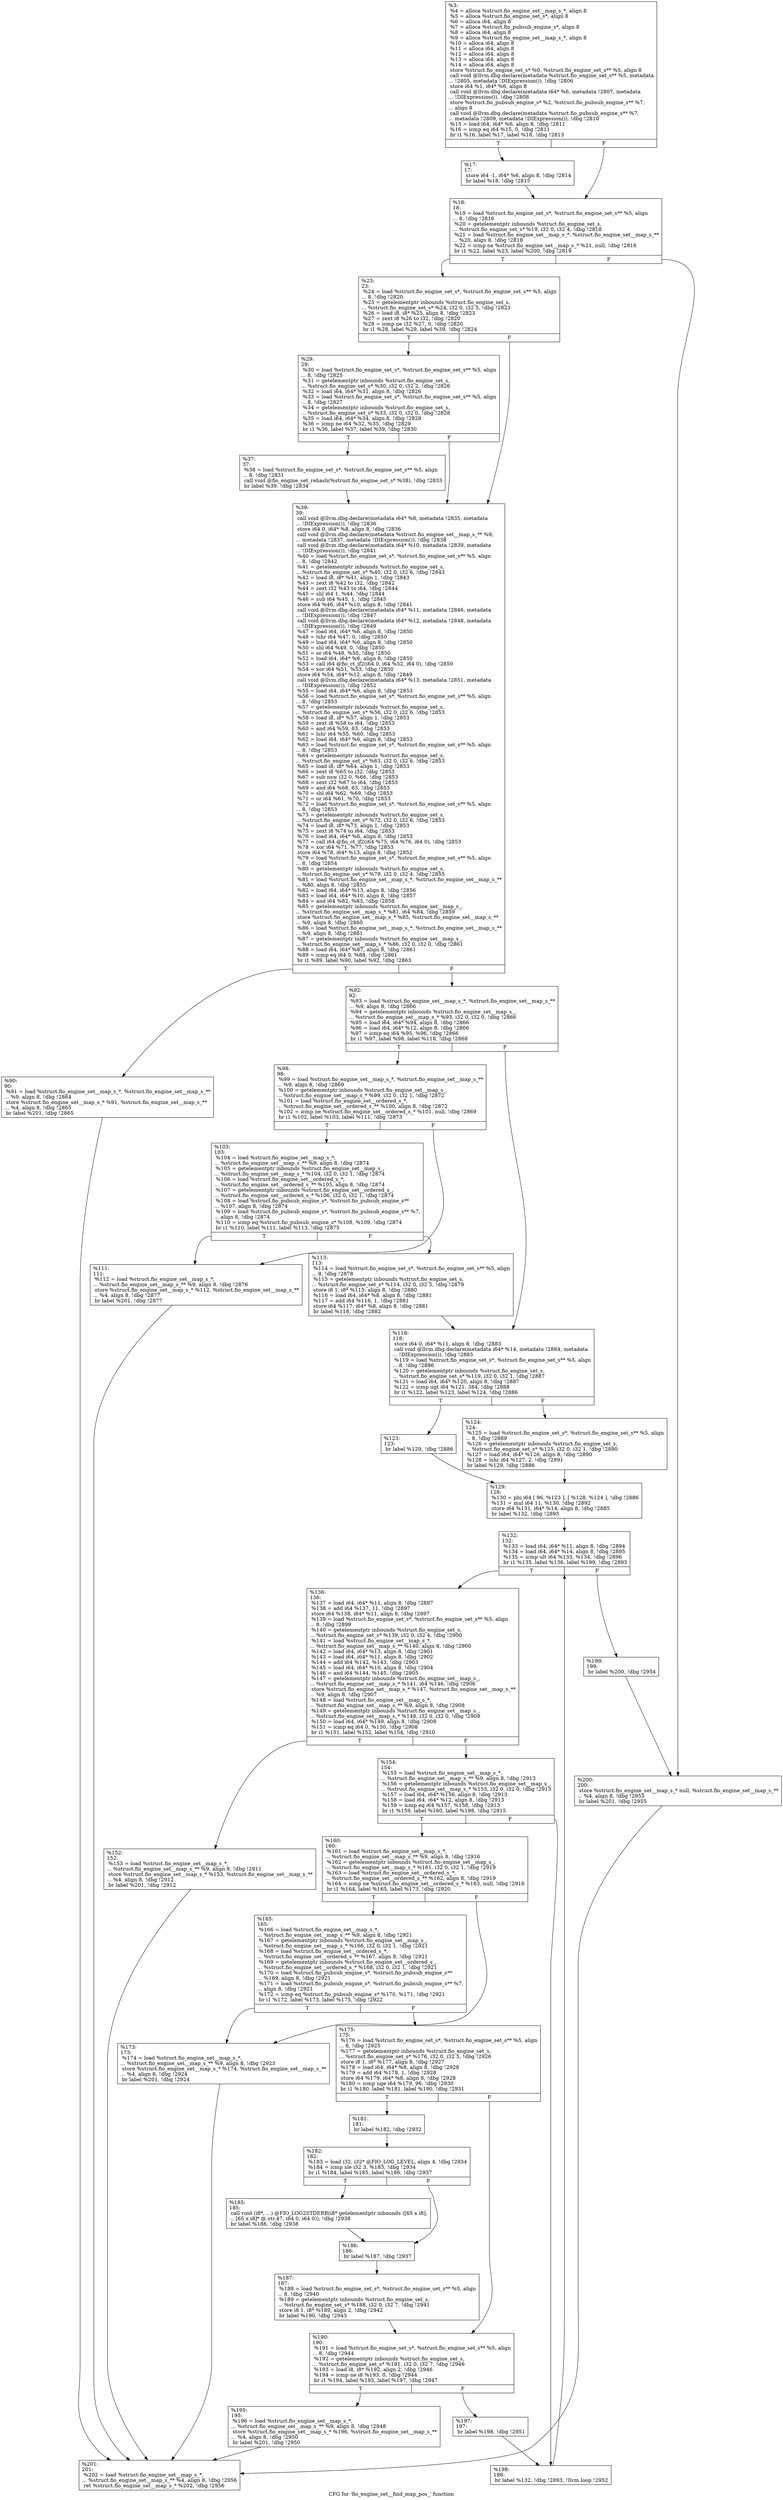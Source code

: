 digraph "CFG for 'fio_engine_set__find_map_pos_' function" {
	label="CFG for 'fio_engine_set__find_map_pos_' function";

	Node0x556851465800 [shape=record,label="{%3:\l  %4 = alloca %struct.fio_engine_set__map_s_*, align 8\l  %5 = alloca %struct.fio_engine_set_s*, align 8\l  %6 = alloca i64, align 8\l  %7 = alloca %struct.fio_pubsub_engine_s*, align 8\l  %8 = alloca i64, align 8\l  %9 = alloca %struct.fio_engine_set__map_s_*, align 8\l  %10 = alloca i64, align 8\l  %11 = alloca i64, align 8\l  %12 = alloca i64, align 8\l  %13 = alloca i64, align 8\l  %14 = alloca i64, align 8\l  store %struct.fio_engine_set_s* %0, %struct.fio_engine_set_s** %5, align 8\l  call void @llvm.dbg.declare(metadata %struct.fio_engine_set_s** %5, metadata\l... !2805, metadata !DIExpression()), !dbg !2806\l  store i64 %1, i64* %6, align 8\l  call void @llvm.dbg.declare(metadata i64* %6, metadata !2807, metadata\l... !DIExpression()), !dbg !2808\l  store %struct.fio_pubsub_engine_s* %2, %struct.fio_pubsub_engine_s** %7,\l... align 8\l  call void @llvm.dbg.declare(metadata %struct.fio_pubsub_engine_s** %7,\l... metadata !2809, metadata !DIExpression()), !dbg !2810\l  %15 = load i64, i64* %6, align 8, !dbg !2811\l  %16 = icmp eq i64 %15, 0, !dbg !2811\l  br i1 %16, label %17, label %18, !dbg !2813\l|{<s0>T|<s1>F}}"];
	Node0x556851465800:s0 -> Node0x5568514658d0;
	Node0x556851465800:s1 -> Node0x556851465920;
	Node0x5568514658d0 [shape=record,label="{%17:\l17:                                               \l  store i64 -1, i64* %6, align 8, !dbg !2814\l  br label %18, !dbg !2815\l}"];
	Node0x5568514658d0 -> Node0x556851465920;
	Node0x556851465920 [shape=record,label="{%18:\l18:                                               \l  %19 = load %struct.fio_engine_set_s*, %struct.fio_engine_set_s** %5, align\l... 8, !dbg !2816\l  %20 = getelementptr inbounds %struct.fio_engine_set_s,\l... %struct.fio_engine_set_s* %19, i32 0, i32 4, !dbg !2818\l  %21 = load %struct.fio_engine_set__map_s_*, %struct.fio_engine_set__map_s_**\l... %20, align 8, !dbg !2818\l  %22 = icmp ne %struct.fio_engine_set__map_s_* %21, null, !dbg !2816\l  br i1 %22, label %23, label %200, !dbg !2819\l|{<s0>T|<s1>F}}"];
	Node0x556851465920:s0 -> Node0x556851465970;
	Node0x556851465920:s1 -> Node0x556851466370;
	Node0x556851465970 [shape=record,label="{%23:\l23:                                               \l  %24 = load %struct.fio_engine_set_s*, %struct.fio_engine_set_s** %5, align\l... 8, !dbg !2820\l  %25 = getelementptr inbounds %struct.fio_engine_set_s,\l... %struct.fio_engine_set_s* %24, i32 0, i32 5, !dbg !2823\l  %26 = load i8, i8* %25, align 8, !dbg !2823\l  %27 = zext i8 %26 to i32, !dbg !2820\l  %28 = icmp ne i32 %27, 0, !dbg !2820\l  br i1 %28, label %29, label %39, !dbg !2824\l|{<s0>T|<s1>F}}"];
	Node0x556851465970:s0 -> Node0x5568514659c0;
	Node0x556851465970:s1 -> Node0x556851465a60;
	Node0x5568514659c0 [shape=record,label="{%29:\l29:                                               \l  %30 = load %struct.fio_engine_set_s*, %struct.fio_engine_set_s** %5, align\l... 8, !dbg !2825\l  %31 = getelementptr inbounds %struct.fio_engine_set_s,\l... %struct.fio_engine_set_s* %30, i32 0, i32 2, !dbg !2826\l  %32 = load i64, i64* %31, align 8, !dbg !2826\l  %33 = load %struct.fio_engine_set_s*, %struct.fio_engine_set_s** %5, align\l... 8, !dbg !2827\l  %34 = getelementptr inbounds %struct.fio_engine_set_s,\l... %struct.fio_engine_set_s* %33, i32 0, i32 0, !dbg !2828\l  %35 = load i64, i64* %34, align 8, !dbg !2828\l  %36 = icmp ne i64 %32, %35, !dbg !2829\l  br i1 %36, label %37, label %39, !dbg !2830\l|{<s0>T|<s1>F}}"];
	Node0x5568514659c0:s0 -> Node0x556851465a10;
	Node0x5568514659c0:s1 -> Node0x556851465a60;
	Node0x556851465a10 [shape=record,label="{%37:\l37:                                               \l  %38 = load %struct.fio_engine_set_s*, %struct.fio_engine_set_s** %5, align\l... 8, !dbg !2831\l  call void @fio_engine_set_rehash(%struct.fio_engine_set_s* %38), !dbg !2833\l  br label %39, !dbg !2834\l}"];
	Node0x556851465a10 -> Node0x556851465a60;
	Node0x556851465a60 [shape=record,label="{%39:\l39:                                               \l  call void @llvm.dbg.declare(metadata i64* %8, metadata !2835, metadata\l... !DIExpression()), !dbg !2836\l  store i64 0, i64* %8, align 8, !dbg !2836\l  call void @llvm.dbg.declare(metadata %struct.fio_engine_set__map_s_** %9,\l... metadata !2837, metadata !DIExpression()), !dbg !2838\l  call void @llvm.dbg.declare(metadata i64* %10, metadata !2839, metadata\l... !DIExpression()), !dbg !2841\l  %40 = load %struct.fio_engine_set_s*, %struct.fio_engine_set_s** %5, align\l... 8, !dbg !2842\l  %41 = getelementptr inbounds %struct.fio_engine_set_s,\l... %struct.fio_engine_set_s* %40, i32 0, i32 6, !dbg !2843\l  %42 = load i8, i8* %41, align 1, !dbg !2843\l  %43 = zext i8 %42 to i32, !dbg !2842\l  %44 = zext i32 %43 to i64, !dbg !2844\l  %45 = shl i64 1, %44, !dbg !2844\l  %46 = sub i64 %45, 1, !dbg !2845\l  store i64 %46, i64* %10, align 8, !dbg !2841\l  call void @llvm.dbg.declare(metadata i64* %11, metadata !2846, metadata\l... !DIExpression()), !dbg !2847\l  call void @llvm.dbg.declare(metadata i64* %12, metadata !2848, metadata\l... !DIExpression()), !dbg !2849\l  %47 = load i64, i64* %6, align 8, !dbg !2850\l  %48 = lshr i64 %47, 0, !dbg !2850\l  %49 = load i64, i64* %6, align 8, !dbg !2850\l  %50 = shl i64 %49, 0, !dbg !2850\l  %51 = or i64 %48, %50, !dbg !2850\l  %52 = load i64, i64* %6, align 8, !dbg !2850\l  %53 = call i64 @fio_ct_if2(i64 0, i64 %52, i64 0), !dbg !2850\l  %54 = xor i64 %51, %53, !dbg !2850\l  store i64 %54, i64* %12, align 8, !dbg !2849\l  call void @llvm.dbg.declare(metadata i64* %13, metadata !2851, metadata\l... !DIExpression()), !dbg !2852\l  %55 = load i64, i64* %6, align 8, !dbg !2853\l  %56 = load %struct.fio_engine_set_s*, %struct.fio_engine_set_s** %5, align\l... 8, !dbg !2853\l  %57 = getelementptr inbounds %struct.fio_engine_set_s,\l... %struct.fio_engine_set_s* %56, i32 0, i32 6, !dbg !2853\l  %58 = load i8, i8* %57, align 1, !dbg !2853\l  %59 = zext i8 %58 to i64, !dbg !2853\l  %60 = and i64 %59, 63, !dbg !2853\l  %61 = lshr i64 %55, %60, !dbg !2853\l  %62 = load i64, i64* %6, align 8, !dbg !2853\l  %63 = load %struct.fio_engine_set_s*, %struct.fio_engine_set_s** %5, align\l... 8, !dbg !2853\l  %64 = getelementptr inbounds %struct.fio_engine_set_s,\l... %struct.fio_engine_set_s* %63, i32 0, i32 6, !dbg !2853\l  %65 = load i8, i8* %64, align 1, !dbg !2853\l  %66 = zext i8 %65 to i32, !dbg !2853\l  %67 = sub nsw i32 0, %66, !dbg !2853\l  %68 = sext i32 %67 to i64, !dbg !2853\l  %69 = and i64 %68, 63, !dbg !2853\l  %70 = shl i64 %62, %69, !dbg !2853\l  %71 = or i64 %61, %70, !dbg !2853\l  %72 = load %struct.fio_engine_set_s*, %struct.fio_engine_set_s** %5, align\l... 8, !dbg !2853\l  %73 = getelementptr inbounds %struct.fio_engine_set_s,\l... %struct.fio_engine_set_s* %72, i32 0, i32 6, !dbg !2853\l  %74 = load i8, i8* %73, align 1, !dbg !2853\l  %75 = zext i8 %74 to i64, !dbg !2853\l  %76 = load i64, i64* %6, align 8, !dbg !2853\l  %77 = call i64 @fio_ct_if2(i64 %75, i64 %76, i64 0), !dbg !2853\l  %78 = xor i64 %71, %77, !dbg !2853\l  store i64 %78, i64* %13, align 8, !dbg !2852\l  %79 = load %struct.fio_engine_set_s*, %struct.fio_engine_set_s** %5, align\l... 8, !dbg !2854\l  %80 = getelementptr inbounds %struct.fio_engine_set_s,\l... %struct.fio_engine_set_s* %79, i32 0, i32 4, !dbg !2855\l  %81 = load %struct.fio_engine_set__map_s_*, %struct.fio_engine_set__map_s_**\l... %80, align 8, !dbg !2855\l  %82 = load i64, i64* %13, align 8, !dbg !2856\l  %83 = load i64, i64* %10, align 8, !dbg !2857\l  %84 = and i64 %82, %83, !dbg !2858\l  %85 = getelementptr inbounds %struct.fio_engine_set__map_s_,\l... %struct.fio_engine_set__map_s_* %81, i64 %84, !dbg !2859\l  store %struct.fio_engine_set__map_s_* %85, %struct.fio_engine_set__map_s_**\l... %9, align 8, !dbg !2860\l  %86 = load %struct.fio_engine_set__map_s_*, %struct.fio_engine_set__map_s_**\l... %9, align 8, !dbg !2861\l  %87 = getelementptr inbounds %struct.fio_engine_set__map_s_,\l... %struct.fio_engine_set__map_s_* %86, i32 0, i32 0, !dbg !2861\l  %88 = load i64, i64* %87, align 8, !dbg !2861\l  %89 = icmp eq i64 0, %88, !dbg !2861\l  br i1 %89, label %90, label %92, !dbg !2863\l|{<s0>T|<s1>F}}"];
	Node0x556851465a60:s0 -> Node0x556851465ab0;
	Node0x556851465a60:s1 -> Node0x556851465b00;
	Node0x556851465ab0 [shape=record,label="{%90:\l90:                                               \l  %91 = load %struct.fio_engine_set__map_s_*, %struct.fio_engine_set__map_s_**\l... %9, align 8, !dbg !2864\l  store %struct.fio_engine_set__map_s_* %91, %struct.fio_engine_set__map_s_**\l... %4, align 8, !dbg !2865\l  br label %201, !dbg !2865\l}"];
	Node0x556851465ab0 -> Node0x5568514663c0;
	Node0x556851465b00 [shape=record,label="{%92:\l92:                                               \l  %93 = load %struct.fio_engine_set__map_s_*, %struct.fio_engine_set__map_s_**\l... %9, align 8, !dbg !2866\l  %94 = getelementptr inbounds %struct.fio_engine_set__map_s_,\l... %struct.fio_engine_set__map_s_* %93, i32 0, i32 0, !dbg !2866\l  %95 = load i64, i64* %94, align 8, !dbg !2866\l  %96 = load i64, i64* %12, align 8, !dbg !2866\l  %97 = icmp eq i64 %95, %96, !dbg !2866\l  br i1 %97, label %98, label %118, !dbg !2868\l|{<s0>T|<s1>F}}"];
	Node0x556851465b00:s0 -> Node0x556851465b50;
	Node0x556851465b00:s1 -> Node0x556851465c90;
	Node0x556851465b50 [shape=record,label="{%98:\l98:                                               \l  %99 = load %struct.fio_engine_set__map_s_*, %struct.fio_engine_set__map_s_**\l... %9, align 8, !dbg !2869\l  %100 = getelementptr inbounds %struct.fio_engine_set__map_s_,\l... %struct.fio_engine_set__map_s_* %99, i32 0, i32 1, !dbg !2872\l  %101 = load %struct.fio_engine_set__ordered_s_*,\l... %struct.fio_engine_set__ordered_s_** %100, align 8, !dbg !2872\l  %102 = icmp ne %struct.fio_engine_set__ordered_s_* %101, null, !dbg !2869\l  br i1 %102, label %103, label %111, !dbg !2873\l|{<s0>T|<s1>F}}"];
	Node0x556851465b50:s0 -> Node0x556851465ba0;
	Node0x556851465b50:s1 -> Node0x556851465bf0;
	Node0x556851465ba0 [shape=record,label="{%103:\l103:                                              \l  %104 = load %struct.fio_engine_set__map_s_*,\l... %struct.fio_engine_set__map_s_** %9, align 8, !dbg !2874\l  %105 = getelementptr inbounds %struct.fio_engine_set__map_s_,\l... %struct.fio_engine_set__map_s_* %104, i32 0, i32 1, !dbg !2874\l  %106 = load %struct.fio_engine_set__ordered_s_*,\l... %struct.fio_engine_set__ordered_s_** %105, align 8, !dbg !2874\l  %107 = getelementptr inbounds %struct.fio_engine_set__ordered_s_,\l... %struct.fio_engine_set__ordered_s_* %106, i32 0, i32 1, !dbg !2874\l  %108 = load %struct.fio_pubsub_engine_s*, %struct.fio_pubsub_engine_s**\l... %107, align 8, !dbg !2874\l  %109 = load %struct.fio_pubsub_engine_s*, %struct.fio_pubsub_engine_s** %7,\l... align 8, !dbg !2874\l  %110 = icmp eq %struct.fio_pubsub_engine_s* %108, %109, !dbg !2874\l  br i1 %110, label %111, label %113, !dbg !2875\l|{<s0>T|<s1>F}}"];
	Node0x556851465ba0:s0 -> Node0x556851465bf0;
	Node0x556851465ba0:s1 -> Node0x556851465c40;
	Node0x556851465bf0 [shape=record,label="{%111:\l111:                                              \l  %112 = load %struct.fio_engine_set__map_s_*,\l... %struct.fio_engine_set__map_s_** %9, align 8, !dbg !2876\l  store %struct.fio_engine_set__map_s_* %112, %struct.fio_engine_set__map_s_**\l... %4, align 8, !dbg !2877\l  br label %201, !dbg !2877\l}"];
	Node0x556851465bf0 -> Node0x5568514663c0;
	Node0x556851465c40 [shape=record,label="{%113:\l113:                                              \l  %114 = load %struct.fio_engine_set_s*, %struct.fio_engine_set_s** %5, align\l... 8, !dbg !2878\l  %115 = getelementptr inbounds %struct.fio_engine_set_s,\l... %struct.fio_engine_set_s* %114, i32 0, i32 5, !dbg !2879\l  store i8 1, i8* %115, align 8, !dbg !2880\l  %116 = load i64, i64* %8, align 8, !dbg !2881\l  %117 = add i64 %116, 1, !dbg !2881\l  store i64 %117, i64* %8, align 8, !dbg !2881\l  br label %118, !dbg !2882\l}"];
	Node0x556851465c40 -> Node0x556851465c90;
	Node0x556851465c90 [shape=record,label="{%118:\l118:                                              \l  store i64 0, i64* %11, align 8, !dbg !2883\l  call void @llvm.dbg.declare(metadata i64* %14, metadata !2884, metadata\l... !DIExpression()), !dbg !2885\l  %119 = load %struct.fio_engine_set_s*, %struct.fio_engine_set_s** %5, align\l... 8, !dbg !2886\l  %120 = getelementptr inbounds %struct.fio_engine_set_s,\l... %struct.fio_engine_set_s* %119, i32 0, i32 1, !dbg !2887\l  %121 = load i64, i64* %120, align 8, !dbg !2887\l  %122 = icmp ugt i64 %121, 384, !dbg !2888\l  br i1 %122, label %123, label %124, !dbg !2886\l|{<s0>T|<s1>F}}"];
	Node0x556851465c90:s0 -> Node0x556851465ce0;
	Node0x556851465c90:s1 -> Node0x556851465d30;
	Node0x556851465ce0 [shape=record,label="{%123:\l123:                                              \l  br label %129, !dbg !2886\l}"];
	Node0x556851465ce0 -> Node0x556851465d80;
	Node0x556851465d30 [shape=record,label="{%124:\l124:                                              \l  %125 = load %struct.fio_engine_set_s*, %struct.fio_engine_set_s** %5, align\l... 8, !dbg !2889\l  %126 = getelementptr inbounds %struct.fio_engine_set_s,\l... %struct.fio_engine_set_s* %125, i32 0, i32 1, !dbg !2890\l  %127 = load i64, i64* %126, align 8, !dbg !2890\l  %128 = lshr i64 %127, 2, !dbg !2891\l  br label %129, !dbg !2886\l}"];
	Node0x556851465d30 -> Node0x556851465d80;
	Node0x556851465d80 [shape=record,label="{%129:\l129:                                              \l  %130 = phi i64 [ 96, %123 ], [ %128, %124 ], !dbg !2886\l  %131 = mul i64 11, %130, !dbg !2892\l  store i64 %131, i64* %14, align 8, !dbg !2885\l  br label %132, !dbg !2893\l}"];
	Node0x556851465d80 -> Node0x556851465dd0;
	Node0x556851465dd0 [shape=record,label="{%132:\l132:                                              \l  %133 = load i64, i64* %11, align 8, !dbg !2894\l  %134 = load i64, i64* %14, align 8, !dbg !2895\l  %135 = icmp ult i64 %133, %134, !dbg !2896\l  br i1 %135, label %136, label %199, !dbg !2893\l|{<s0>T|<s1>F}}"];
	Node0x556851465dd0:s0 -> Node0x556851465e20;
	Node0x556851465dd0:s1 -> Node0x556851466320;
	Node0x556851465e20 [shape=record,label="{%136:\l136:                                              \l  %137 = load i64, i64* %11, align 8, !dbg !2897\l  %138 = add i64 %137, 11, !dbg !2897\l  store i64 %138, i64* %11, align 8, !dbg !2897\l  %139 = load %struct.fio_engine_set_s*, %struct.fio_engine_set_s** %5, align\l... 8, !dbg !2899\l  %140 = getelementptr inbounds %struct.fio_engine_set_s,\l... %struct.fio_engine_set_s* %139, i32 0, i32 4, !dbg !2900\l  %141 = load %struct.fio_engine_set__map_s_*,\l... %struct.fio_engine_set__map_s_** %140, align 8, !dbg !2900\l  %142 = load i64, i64* %13, align 8, !dbg !2901\l  %143 = load i64, i64* %11, align 8, !dbg !2902\l  %144 = add i64 %142, %143, !dbg !2903\l  %145 = load i64, i64* %10, align 8, !dbg !2904\l  %146 = and i64 %144, %145, !dbg !2905\l  %147 = getelementptr inbounds %struct.fio_engine_set__map_s_,\l... %struct.fio_engine_set__map_s_* %141, i64 %146, !dbg !2906\l  store %struct.fio_engine_set__map_s_* %147, %struct.fio_engine_set__map_s_**\l... %9, align 8, !dbg !2907\l  %148 = load %struct.fio_engine_set__map_s_*,\l... %struct.fio_engine_set__map_s_** %9, align 8, !dbg !2908\l  %149 = getelementptr inbounds %struct.fio_engine_set__map_s_,\l... %struct.fio_engine_set__map_s_* %148, i32 0, i32 0, !dbg !2908\l  %150 = load i64, i64* %149, align 8, !dbg !2908\l  %151 = icmp eq i64 0, %150, !dbg !2908\l  br i1 %151, label %152, label %154, !dbg !2910\l|{<s0>T|<s1>F}}"];
	Node0x556851465e20:s0 -> Node0x556851465e70;
	Node0x556851465e20:s1 -> Node0x556851465ec0;
	Node0x556851465e70 [shape=record,label="{%152:\l152:                                              \l  %153 = load %struct.fio_engine_set__map_s_*,\l... %struct.fio_engine_set__map_s_** %9, align 8, !dbg !2911\l  store %struct.fio_engine_set__map_s_* %153, %struct.fio_engine_set__map_s_**\l... %4, align 8, !dbg !2912\l  br label %201, !dbg !2912\l}"];
	Node0x556851465e70 -> Node0x5568514663c0;
	Node0x556851465ec0 [shape=record,label="{%154:\l154:                                              \l  %155 = load %struct.fio_engine_set__map_s_*,\l... %struct.fio_engine_set__map_s_** %9, align 8, !dbg !2913\l  %156 = getelementptr inbounds %struct.fio_engine_set__map_s_,\l... %struct.fio_engine_set__map_s_* %155, i32 0, i32 0, !dbg !2913\l  %157 = load i64, i64* %156, align 8, !dbg !2913\l  %158 = load i64, i64* %12, align 8, !dbg !2913\l  %159 = icmp eq i64 %157, %158, !dbg !2913\l  br i1 %159, label %160, label %198, !dbg !2915\l|{<s0>T|<s1>F}}"];
	Node0x556851465ec0:s0 -> Node0x556851465f10;
	Node0x556851465ec0:s1 -> Node0x5568514662d0;
	Node0x556851465f10 [shape=record,label="{%160:\l160:                                              \l  %161 = load %struct.fio_engine_set__map_s_*,\l... %struct.fio_engine_set__map_s_** %9, align 8, !dbg !2916\l  %162 = getelementptr inbounds %struct.fio_engine_set__map_s_,\l... %struct.fio_engine_set__map_s_* %161, i32 0, i32 1, !dbg !2919\l  %163 = load %struct.fio_engine_set__ordered_s_*,\l... %struct.fio_engine_set__ordered_s_** %162, align 8, !dbg !2919\l  %164 = icmp ne %struct.fio_engine_set__ordered_s_* %163, null, !dbg !2916\l  br i1 %164, label %165, label %173, !dbg !2920\l|{<s0>T|<s1>F}}"];
	Node0x556851465f10:s0 -> Node0x556851465f60;
	Node0x556851465f10:s1 -> Node0x556851465fb0;
	Node0x556851465f60 [shape=record,label="{%165:\l165:                                              \l  %166 = load %struct.fio_engine_set__map_s_*,\l... %struct.fio_engine_set__map_s_** %9, align 8, !dbg !2921\l  %167 = getelementptr inbounds %struct.fio_engine_set__map_s_,\l... %struct.fio_engine_set__map_s_* %166, i32 0, i32 1, !dbg !2921\l  %168 = load %struct.fio_engine_set__ordered_s_*,\l... %struct.fio_engine_set__ordered_s_** %167, align 8, !dbg !2921\l  %169 = getelementptr inbounds %struct.fio_engine_set__ordered_s_,\l... %struct.fio_engine_set__ordered_s_* %168, i32 0, i32 1, !dbg !2921\l  %170 = load %struct.fio_pubsub_engine_s*, %struct.fio_pubsub_engine_s**\l... %169, align 8, !dbg !2921\l  %171 = load %struct.fio_pubsub_engine_s*, %struct.fio_pubsub_engine_s** %7,\l... align 8, !dbg !2921\l  %172 = icmp eq %struct.fio_pubsub_engine_s* %170, %171, !dbg !2921\l  br i1 %172, label %173, label %175, !dbg !2922\l|{<s0>T|<s1>F}}"];
	Node0x556851465f60:s0 -> Node0x556851465fb0;
	Node0x556851465f60:s1 -> Node0x556851466000;
	Node0x556851465fb0 [shape=record,label="{%173:\l173:                                              \l  %174 = load %struct.fio_engine_set__map_s_*,\l... %struct.fio_engine_set__map_s_** %9, align 8, !dbg !2923\l  store %struct.fio_engine_set__map_s_* %174, %struct.fio_engine_set__map_s_**\l... %4, align 8, !dbg !2924\l  br label %201, !dbg !2924\l}"];
	Node0x556851465fb0 -> Node0x5568514663c0;
	Node0x556851466000 [shape=record,label="{%175:\l175:                                              \l  %176 = load %struct.fio_engine_set_s*, %struct.fio_engine_set_s** %5, align\l... 8, !dbg !2925\l  %177 = getelementptr inbounds %struct.fio_engine_set_s,\l... %struct.fio_engine_set_s* %176, i32 0, i32 5, !dbg !2926\l  store i8 1, i8* %177, align 8, !dbg !2927\l  %178 = load i64, i64* %8, align 8, !dbg !2928\l  %179 = add i64 %178, 1, !dbg !2928\l  store i64 %179, i64* %8, align 8, !dbg !2928\l  %180 = icmp uge i64 %179, 96, !dbg !2930\l  br i1 %180, label %181, label %190, !dbg !2931\l|{<s0>T|<s1>F}}"];
	Node0x556851466000:s0 -> Node0x556851466050;
	Node0x556851466000:s1 -> Node0x5568514661e0;
	Node0x556851466050 [shape=record,label="{%181:\l181:                                              \l  br label %182, !dbg !2932\l}"];
	Node0x556851466050 -> Node0x5568514660a0;
	Node0x5568514660a0 [shape=record,label="{%182:\l182:                                              \l  %183 = load i32, i32* @FIO_LOG_LEVEL, align 4, !dbg !2934\l  %184 = icmp sle i32 3, %183, !dbg !2934\l  br i1 %184, label %185, label %186, !dbg !2937\l|{<s0>T|<s1>F}}"];
	Node0x5568514660a0:s0 -> Node0x5568514660f0;
	Node0x5568514660a0:s1 -> Node0x556851466140;
	Node0x5568514660f0 [shape=record,label="{%185:\l185:                                              \l  call void (i8*, ...) @FIO_LOG2STDERR(i8* getelementptr inbounds ([65 x i8],\l... [65 x i8]* @.str.47, i64 0, i64 0)), !dbg !2938\l  br label %186, !dbg !2938\l}"];
	Node0x5568514660f0 -> Node0x556851466140;
	Node0x556851466140 [shape=record,label="{%186:\l186:                                              \l  br label %187, !dbg !2937\l}"];
	Node0x556851466140 -> Node0x556851466190;
	Node0x556851466190 [shape=record,label="{%187:\l187:                                              \l  %188 = load %struct.fio_engine_set_s*, %struct.fio_engine_set_s** %5, align\l... 8, !dbg !2940\l  %189 = getelementptr inbounds %struct.fio_engine_set_s,\l... %struct.fio_engine_set_s* %188, i32 0, i32 7, !dbg !2941\l  store i8 1, i8* %189, align 2, !dbg !2942\l  br label %190, !dbg !2943\l}"];
	Node0x556851466190 -> Node0x5568514661e0;
	Node0x5568514661e0 [shape=record,label="{%190:\l190:                                              \l  %191 = load %struct.fio_engine_set_s*, %struct.fio_engine_set_s** %5, align\l... 8, !dbg !2944\l  %192 = getelementptr inbounds %struct.fio_engine_set_s,\l... %struct.fio_engine_set_s* %191, i32 0, i32 7, !dbg !2946\l  %193 = load i8, i8* %192, align 2, !dbg !2946\l  %194 = icmp ne i8 %193, 0, !dbg !2944\l  br i1 %194, label %195, label %197, !dbg !2947\l|{<s0>T|<s1>F}}"];
	Node0x5568514661e0:s0 -> Node0x556851466230;
	Node0x5568514661e0:s1 -> Node0x556851466280;
	Node0x556851466230 [shape=record,label="{%195:\l195:                                              \l  %196 = load %struct.fio_engine_set__map_s_*,\l... %struct.fio_engine_set__map_s_** %9, align 8, !dbg !2948\l  store %struct.fio_engine_set__map_s_* %196, %struct.fio_engine_set__map_s_**\l... %4, align 8, !dbg !2950\l  br label %201, !dbg !2950\l}"];
	Node0x556851466230 -> Node0x5568514663c0;
	Node0x556851466280 [shape=record,label="{%197:\l197:                                              \l  br label %198, !dbg !2951\l}"];
	Node0x556851466280 -> Node0x5568514662d0;
	Node0x5568514662d0 [shape=record,label="{%198:\l198:                                              \l  br label %132, !dbg !2893, !llvm.loop !2952\l}"];
	Node0x5568514662d0 -> Node0x556851465dd0;
	Node0x556851466320 [shape=record,label="{%199:\l199:                                              \l  br label %200, !dbg !2954\l}"];
	Node0x556851466320 -> Node0x556851466370;
	Node0x556851466370 [shape=record,label="{%200:\l200:                                              \l  store %struct.fio_engine_set__map_s_* null, %struct.fio_engine_set__map_s_**\l... %4, align 8, !dbg !2955\l  br label %201, !dbg !2955\l}"];
	Node0x556851466370 -> Node0x5568514663c0;
	Node0x5568514663c0 [shape=record,label="{%201:\l201:                                              \l  %202 = load %struct.fio_engine_set__map_s_*,\l... %struct.fio_engine_set__map_s_** %4, align 8, !dbg !2956\l  ret %struct.fio_engine_set__map_s_* %202, !dbg !2956\l}"];
}

